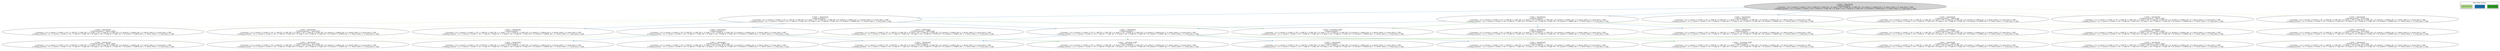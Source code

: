 strict digraph DiskGraph {
edge [colorscheme="paired12"]
nodesep=0.35;
subgraph cluster_graph {
color="white";
-9093250287361803736 [label="/\\ state = \"operational\"\n/\\ selected_product = \"\"\n/\\ customers = [c1 |-> [assets |-> [credit |-> (25 :> 2 @@ 50 :> 2 @@ 100 :> 2), bank |-> (25 :> 0 @@ 50 :> 0 @@ 100 :> 0), product |-> [saffron_sky |-> 0, desert_white |-> 0, ocean_blue |-> 0]]]]\n/\\ vending_machines = [v1 |-> [assets |-> [credit |-> (25 :> 0 @@ 50 :> 0 @@ 100 :> 0), bank |-> (25 :> 0 @@ 50 :> 0 @@ 100 :> 0), product |-> [saffron_sky |-> 2, desert_white |-> 2, ocean_blue |-> 2]]]]",style = filled]
-9093250287361803736 -> 2109184254230051774 [label="",color="2",fontcolor="2"];
2109184254230051774 [label="/\\ state = \"operational\"\n/\\ selected_product = \"\"\n/\\ customers = [c1 |-> [assets |-> [credit |-> (25 :> 1 @@ 50 :> 2 @@ 100 :> 2), bank |-> (25 :> 0 @@ 50 :> 0 @@ 100 :> 0), product |-> [saffron_sky |-> 0, desert_white |-> 0, ocean_blue |-> 0]]]]\n/\\ vending_machines = [v1 |-> [assets |-> [credit |-> (25 :> 1 @@ 50 :> 0 @@ 100 :> 0), bank |-> (25 :> 0 @@ 50 :> 0 @@ 100 :> 0), product |-> [saffron_sky |-> 2, desert_white |-> 2, ocean_blue |-> 2]]]]"];
-9093250287361803736 -> -5355863519097581318 [label="",color="2",fontcolor="2"];
-5355863519097581318 [label="/\\ state = \"operational\"\n/\\ selected_product = \"\"\n/\\ customers = [c1 |-> [assets |-> [credit |-> (25 :> 2 @@ 50 :> 1 @@ 100 :> 2), bank |-> (25 :> 0 @@ 50 :> 0 @@ 100 :> 0), product |-> [saffron_sky |-> 0, desert_white |-> 0, ocean_blue |-> 0]]]]\n/\\ vending_machines = [v1 |-> [assets |-> [credit |-> (25 :> 0 @@ 50 :> 1 @@ 100 :> 0), bank |-> (25 :> 0 @@ 50 :> 0 @@ 100 :> 0), product |-> [saffron_sky |-> 2, desert_white |-> 2, ocean_blue |-> 2]]]]"];
2109184254230051774 -> -9146651465498397375 [label="",color="2",fontcolor="2"];
-9146651465498397375 [label="/\\ state = \"operational\"\n/\\ selected_product = \"\"\n/\\ customers = [c1 |-> [assets |-> [credit |-> (25 :> 0 @@ 50 :> 2 @@ 100 :> 2), bank |-> (25 :> 0 @@ 50 :> 0 @@ 100 :> 0), product |-> [saffron_sky |-> 0, desert_white |-> 0, ocean_blue |-> 0]]]]\n/\\ vending_machines = [v1 |-> [assets |-> [credit |-> (25 :> 2 @@ 50 :> 0 @@ 100 :> 0), bank |-> (25 :> 0 @@ 50 :> 0 @@ 100 :> 0), product |-> [saffron_sky |-> 2, desert_white |-> 2, ocean_blue |-> 2]]]]"];
-5355863519097581318 -> 2965405315435663724 [label="",color="2",fontcolor="2"];
2965405315435663724 [label="/\\ state = \"operational\"\n/\\ selected_product = \"\"\n/\\ customers = [c1 |-> [assets |-> [credit |-> (25 :> 1 @@ 50 :> 1 @@ 100 :> 2), bank |-> (25 :> 0 @@ 50 :> 0 @@ 100 :> 0), product |-> [saffron_sky |-> 0, desert_white |-> 0, ocean_blue |-> 0]]]]\n/\\ vending_machines = [v1 |-> [assets |-> [credit |-> (25 :> 1 @@ 50 :> 1 @@ 100 :> 0), bank |-> (25 :> 0 @@ 50 :> 0 @@ 100 :> 0), product |-> [saffron_sky |-> 2, desert_white |-> 2, ocean_blue |-> 2]]]]"];
-9093250287361803736 -> 8230863820597832466 [label="",color="2",fontcolor="2"];
8230863820597832466 [label="/\\ state = \"operational\"\n/\\ selected_product = \"\"\n/\\ customers = [c1 |-> [assets |-> [credit |-> (25 :> 2 @@ 50 :> 2 @@ 100 :> 1), bank |-> (25 :> 0 @@ 50 :> 0 @@ 100 :> 0), product |-> [saffron_sky |-> 0, desert_white |-> 0, ocean_blue |-> 0]]]]\n/\\ vending_machines = [v1 |-> [assets |-> [credit |-> (25 :> 0 @@ 50 :> 0 @@ 100 :> 1), bank |-> (25 :> 0 @@ 50 :> 0 @@ 100 :> 0), product |-> [saffron_sky |-> 2, desert_white |-> 2, ocean_blue |-> 2]]]]"];
2109184254230051774 -> 2965405315435663724 [label="",color="2",fontcolor="2"];
-9146651465498397375 -> -5371950483700523117 [label="",color="2",fontcolor="2"];
-5371950483700523117 [label="/\\ state = \"operational\"\n/\\ selected_product = \"\"\n/\\ customers = [c1 |-> [assets |-> [credit |-> (25 :> 0 @@ 50 :> 1 @@ 100 :> 2), bank |-> (25 :> 0 @@ 50 :> 0 @@ 100 :> 0), product |-> [saffron_sky |-> 0, desert_white |-> 0, ocean_blue |-> 0]]]]\n/\\ vending_machines = [v1 |-> [assets |-> [credit |-> (25 :> 2 @@ 50 :> 1 @@ 100 :> 0), bank |-> (25 :> 0 @@ 50 :> 0 @@ 100 :> 0), product |-> [saffron_sky |-> 2, desert_white |-> 2, ocean_blue |-> 2]]]]"];
2965405315435663724 -> -5371950483700523117 [label="",color="2",fontcolor="2"];
-5355863519097581318 -> 5477079221027510840 [label="",color="2",fontcolor="2"];
5477079221027510840 [label="/\\ state = \"operational\"\n/\\ selected_product = \"\"\n/\\ customers = [c1 |-> [assets |-> [credit |-> (25 :> 2 @@ 50 :> 0 @@ 100 :> 2), bank |-> (25 :> 0 @@ 50 :> 0 @@ 100 :> 0), product |-> [saffron_sky |-> 0, desert_white |-> 0, ocean_blue |-> 0]]]]\n/\\ vending_machines = [v1 |-> [assets |-> [credit |-> (25 :> 0 @@ 50 :> 2 @@ 100 :> 0), bank |-> (25 :> 0 @@ 50 :> 0 @@ 100 :> 0), product |-> [saffron_sky |-> 2, desert_white |-> 2, ocean_blue |-> 2]]]]"];
2109184254230051774 -> -1246654987334374780 [label="",color="2",fontcolor="2"];
-1246654987334374780 [label="/\\ state = \"operational\"\n/\\ selected_product = \"\"\n/\\ customers = [c1 |-> [assets |-> [credit |-> (25 :> 1 @@ 50 :> 2 @@ 100 :> 1), bank |-> (25 :> 0 @@ 50 :> 0 @@ 100 :> 0), product |-> [saffron_sky |-> 0, desert_white |-> 0, ocean_blue |-> 0]]]]\n/\\ vending_machines = [v1 |-> [assets |-> [credit |-> (25 :> 1 @@ 50 :> 0 @@ 100 :> 1), bank |-> (25 :> 0 @@ 50 :> 0 @@ 100 :> 0), product |-> [saffron_sky |-> 2, desert_white |-> 2, ocean_blue |-> 2]]]]"];
-9146651465498397375 -> 8279655673204368507 [label="",color="2",fontcolor="2"];
8279655673204368507 [label="/\\ state = \"operational\"\n/\\ selected_product = \"\"\n/\\ customers = [c1 |-> [assets |-> [credit |-> (25 :> 0 @@ 50 :> 2 @@ 100 :> 1), bank |-> (25 :> 0 @@ 50 :> 0 @@ 100 :> 0), product |-> [saffron_sky |-> 0, desert_white |-> 0, ocean_blue |-> 0]]]]\n/\\ vending_machines = [v1 |-> [assets |-> [credit |-> (25 :> 2 @@ 50 :> 0 @@ 100 :> 1), bank |-> (25 :> 0 @@ 50 :> 0 @@ 100 :> 0), product |-> [saffron_sky |-> 2, desert_white |-> 2, ocean_blue |-> 2]]]]"];
-9093250287361803736 -> -8269390746511554139 [label="",color="3",fontcolor="3"];
-8269390746511554139 [label="/\\ state = \"operational\"\n/\\ selected_product = \"saffron_sky\"\n/\\ customers = [c1 |-> [assets |-> [credit |-> (25 :> 2 @@ 50 :> 2 @@ 100 :> 2), bank |-> (25 :> 0 @@ 50 :> 0 @@ 100 :> 0), product |-> [saffron_sky |-> 0, desert_white |-> 0, ocean_blue |-> 0]]]]\n/\\ vending_machines = [v1 |-> [assets |-> [credit |-> (25 :> 0 @@ 50 :> 0 @@ 100 :> 0), bank |-> (25 :> 0 @@ 50 :> 0 @@ 100 :> 0), product |-> [saffron_sky |-> 2, desert_white |-> 2, ocean_blue |-> 2]]]]"];
2965405315435663724 -> -3420092054117901394 [label="",color="2",fontcolor="2"];
-3420092054117901394 [label="/\\ state = \"operational\"\n/\\ selected_product = \"\"\n/\\ customers = [c1 |-> [assets |-> [credit |-> (25 :> 1 @@ 50 :> 0 @@ 100 :> 2), bank |-> (25 :> 0 @@ 50 :> 0 @@ 100 :> 0), product |-> [saffron_sky |-> 0, desert_white |-> 0, ocean_blue |-> 0]]]]\n/\\ vending_machines = [v1 |-> [assets |-> [credit |-> (25 :> 1 @@ 50 :> 2 @@ 100 :> 0), bank |-> (25 :> 0 @@ 50 :> 0 @@ 100 :> 0), product |-> [saffron_sky |-> 2, desert_white |-> 2, ocean_blue |-> 2]]]]"];
2109184254230051774 -> 8633253895704726138 [label="",color="4",fontcolor="4"];
8633253895704726138 [label="/\\ state = \"returning_credit\"\n/\\ selected_product = \"\"\n/\\ customers = [c1 |-> [assets |-> [credit |-> (25 :> 2 @@ 50 :> 2 @@ 100 :> 2), bank |-> (25 :> 0 @@ 50 :> 0 @@ 100 :> 0), product |-> [saffron_sky |-> 0, desert_white |-> 0, ocean_blue |-> 0]]]]\n/\\ vending_machines = [v1 |-> [assets |-> [credit |-> (25 :> 0 @@ 50 :> 0 @@ 100 :> 0), bank |-> (25 :> 0 @@ 50 :> 0 @@ 100 :> 0), product |-> [saffron_sky |-> 2, desert_white |-> 2, ocean_blue |-> 2]]]]"];
2109184254230051774 -> 1276244928110315571 [label="",color="3",fontcolor="3"];
1276244928110315571 [label="/\\ state = \"operational\"\n/\\ selected_product = \"saffron_sky\"\n/\\ customers = [c1 |-> [assets |-> [credit |-> (25 :> 1 @@ 50 :> 2 @@ 100 :> 2), bank |-> (25 :> 0 @@ 50 :> 0 @@ 100 :> 0), product |-> [saffron_sky |-> 0, desert_white |-> 0, ocean_blue |-> 0]]]]\n/\\ vending_machines = [v1 |-> [assets |-> [credit |-> (25 :> 1 @@ 50 :> 0 @@ 100 :> 0), bank |-> (25 :> 0 @@ 50 :> 0 @@ 100 :> 0), product |-> [saffron_sky |-> 2, desert_white |-> 2, ocean_blue |-> 2]]]]"];
2965405315435663724 -> -2679480769275723690 [label="",color="2",fontcolor="2"];
-2679480769275723690 [label="/\\ state = \"operational\"\n/\\ selected_product = \"\"\n/\\ customers = [c1 |-> [assets |-> [credit |-> (25 :> 1 @@ 50 :> 1 @@ 100 :> 1), bank |-> (25 :> 0 @@ 50 :> 0 @@ 100 :> 0), product |-> [saffron_sky |-> 0, desert_white |-> 0, ocean_blue |-> 0]]]]\n/\\ vending_machines = [v1 |-> [assets |-> [credit |-> (25 :> 1 @@ 50 :> 1 @@ 100 :> 1), bank |-> (25 :> 0 @@ 50 :> 0 @@ 100 :> 0), product |-> [saffron_sky |-> 2, desert_white |-> 2, ocean_blue |-> 2]]]]"];
-9093250287361803736 -> 2109184254230051774 [label="",color="2",fontcolor="2"];
-9146651465498397375 -> -1493963345935283220 [label="",color="4",fontcolor="4"];
-1493963345935283220 [label="/\\ state = \"returning_credit\"\n/\\ selected_product = \"\"\n/\\ customers = [c1 |-> [assets |-> [credit |-> (25 :> 1 @@ 50 :> 2 @@ 100 :> 2), bank |-> (25 :> 0 @@ 50 :> 0 @@ 100 :> 0), product |-> [saffron_sky |-> 0, desert_white |-> 0, ocean_blue |-> 0]]]]\n/\\ vending_machines = [v1 |-> [assets |-> [credit |-> (25 :> 1 @@ 50 :> 0 @@ 100 :> 0), bank |-> (25 :> 0 @@ 50 :> 0 @@ 100 :> 0), product |-> [saffron_sky |-> 2, desert_white |-> 2, ocean_blue |-> 2]]]]"];
-5355863519097581318 -> 5069795897932153280 [label="",color="2",fontcolor="2"];
5069795897932153280 [label="/\\ state = \"operational\"\n/\\ selected_product = \"\"\n/\\ customers = [c1 |-> [assets |-> [credit |-> (25 :> 2 @@ 50 :> 1 @@ 100 :> 1), bank |-> (25 :> 0 @@ 50 :> 0 @@ 100 :> 0), product |-> [saffron_sky |-> 0, desert_white |-> 0, ocean_blue |-> 0]]]]\n/\\ vending_machines = [v1 |-> [assets |-> [credit |-> (25 :> 0 @@ 50 :> 1 @@ 100 :> 1), bank |-> (25 :> 0 @@ 50 :> 0 @@ 100 :> 0), product |-> [saffron_sky |-> 2, desert_white |-> 2, ocean_blue |-> 2]]]]"];
-9146651465498397375 -> -8222481021049043252 [label="",color="3",fontcolor="3"];
-8222481021049043252 [label="/\\ state = \"operational\"\n/\\ selected_product = \"saffron_sky\"\n/\\ customers = [c1 |-> [assets |-> [credit |-> (25 :> 0 @@ 50 :> 2 @@ 100 :> 2), bank |-> (25 :> 0 @@ 50 :> 0 @@ 100 :> 0), product |-> [saffron_sky |-> 0, desert_white |-> 0, ocean_blue |-> 0]]]]\n/\\ vending_machines = [v1 |-> [assets |-> [credit |-> (25 :> 2 @@ 50 :> 0 @@ 100 :> 0), bank |-> (25 :> 0 @@ 50 :> 0 @@ 100 :> 0), product |-> [saffron_sky |-> 2, desert_white |-> 2, ocean_blue |-> 2]]]]"];
-9093250287361803736 -> -5355863519097581318 [label="",color="2",fontcolor="2"];
2965405315435663724 -> 4876577226270662824 [label="",color="4",fontcolor="4"];
4876577226270662824 [label="/\\ state = \"returning_credit\"\n/\\ selected_product = \"\"\n/\\ customers = [c1 |-> [assets |-> [credit |-> (25 :> 2 @@ 50 :> 1 @@ 100 :> 2), bank |-> (25 :> 0 @@ 50 :> 0 @@ 100 :> 0), product |-> [saffron_sky |-> 0, desert_white |-> 0, ocean_blue |-> 0]]]]\n/\\ vending_machines = [v1 |-> [assets |-> [credit |-> (25 :> 0 @@ 50 :> 1 @@ 100 :> 0), bank |-> (25 :> 0 @@ 50 :> 0 @@ 100 :> 0), product |-> [saffron_sky |-> 2, desert_white |-> 2, ocean_blue |-> 2]]]]"];
2109184254230051774 -> -9146651465498397375 [label="",color="2",fontcolor="2"];
-9093250287361803736 -> 8230863820597832466 [label="",color="2",fontcolor="2"];
-9146651465498397375 -> -5371950483700523117 [label="",color="2",fontcolor="2"];
-5355863519097581318 -> 8633253895704726138 [label="",color="4",fontcolor="4"];
-9093250287361803736 -> -8269390746511554139 [label="",color="3",fontcolor="3"];
2109184254230051774 -> 2965405315435663724 [label="",color="2",fontcolor="2"];
2965405315435663724 -> -1493963345935283220 [label="",color="4",fontcolor="4"];
2109184254230051774 -> -1246654987334374780 [label="",color="2",fontcolor="2"];
-9093250287361803736 -> 2109184254230051774 [label="",color="2",fontcolor="2"];
2109184254230051774 -> 8633253895704726138 [label="",color="4",fontcolor="4"];
-5355863519097581318 -> -5089252954349411465 [label="",color="3",fontcolor="3"];
-5089252954349411465 [label="/\\ state = \"operational\"\n/\\ selected_product = \"saffron_sky\"\n/\\ customers = [c1 |-> [assets |-> [credit |-> (25 :> 2 @@ 50 :> 1 @@ 100 :> 2), bank |-> (25 :> 0 @@ 50 :> 0 @@ 100 :> 0), product |-> [saffron_sky |-> 0, desert_white |-> 0, ocean_blue |-> 0]]]]\n/\\ vending_machines = [v1 |-> [assets |-> [credit |-> (25 :> 0 @@ 50 :> 1 @@ 100 :> 0), bank |-> (25 :> 0 @@ 50 :> 0 @@ 100 :> 0), product |-> [saffron_sky |-> 2, desert_white |-> 2, ocean_blue |-> 2]]]]"];
-9146651465498397375 -> 8279655673204368507 [label="",color="2",fontcolor="2"];
2109184254230051774 -> 1276244928110315571 [label="",color="3",fontcolor="3"];
-9093250287361803736 -> -5355863519097581318 [label="",color="2",fontcolor="2"];
2965405315435663724 -> 2725888934479094497 [label="",color="3",fontcolor="3"];
2725888934479094497 [label="/\\ state = \"operational\"\n/\\ selected_product = \"saffron_sky\"\n/\\ customers = [c1 |-> [assets |-> [credit |-> (25 :> 1 @@ 50 :> 1 @@ 100 :> 2), bank |-> (25 :> 0 @@ 50 :> 0 @@ 100 :> 0), product |-> [saffron_sky |-> 0, desert_white |-> 0, ocean_blue |-> 0]]]]\n/\\ vending_machines = [v1 |-> [assets |-> [credit |-> (25 :> 1 @@ 50 :> 1 @@ 100 :> 0), bank |-> (25 :> 0 @@ 50 :> 0 @@ 100 :> 0), product |-> [saffron_sky |-> 2, desert_white |-> 2, ocean_blue |-> 2]]]]"];
-9093250287361803736 -> 8230863820597832466 [label="",color="2",fontcolor="2"];
-5355863519097581318 -> 2965405315435663724 [label="",color="2",fontcolor="2"];
-9146651465498397375 -> -1493963345935283220 [label="",color="4",fontcolor="4"];
2109184254230051774 -> -9146651465498397375 [label="",color="2",fontcolor="2"];
2965405315435663724 -> -5371950483700523117 [label="",color="2",fontcolor="2"];
-9093250287361803736 -> -8269390746511554139 [label="",color="3",fontcolor="3"];
-5355863519097581318 -> 5477079221027510840 [label="",color="2",fontcolor="2"];
-9146651465498397375 -> -8222481021049043252 [label="",color="3",fontcolor="3"];
-9093250287361803736 -> 2109184254230051774 [label="",color="2",fontcolor="2"];
2965405315435663724 -> -3420092054117901394 [label="",color="2",fontcolor="2"];
-5355863519097581318 -> 5069795897932153280 [label="",color="2",fontcolor="2"];
-9146651465498397375 -> -5371950483700523117 [label="",color="2",fontcolor="2"];
2109184254230051774 -> 2965405315435663724 [label="",color="2",fontcolor="2"];
-5355863519097581318 -> 8633253895704726138 [label="",color="4",fontcolor="4"];
2965405315435663724 -> -2679480769275723690 [label="",color="2",fontcolor="2"];
2109184254230051774 -> -1246654987334374780 [label="",color="2",fontcolor="2"];
-9093250287361803736 -> -5355863519097581318 [label="",color="2",fontcolor="2"];
-9146651465498397375 -> 8279655673204368507 [label="",color="2",fontcolor="2"];
2965405315435663724 -> 4876577226270662824 [label="",color="4",fontcolor="4"];
2109184254230051774 -> 8633253895704726138 [label="",color="4",fontcolor="4"];
-5355863519097581318 -> -5089252954349411465 [label="",color="3",fontcolor="3"];
-9146651465498397375 -> -1493963345935283220 [label="",color="4",fontcolor="4"];
2109184254230051774 -> 1276244928110315571 [label="",color="3",fontcolor="3"];
-5355863519097581318 -> 2965405315435663724 [label="",color="2",fontcolor="2"];
2965405315435663724 -> -1493963345935283220 [label="",color="4",fontcolor="4"];
-9093250287361803736 -> 8230863820597832466 [label="",color="2",fontcolor="2"];
-9146651465498397375 -> -8222481021049043252 [label="",color="3",fontcolor="3"];
2109184254230051774 -> -9146651465498397375 [label="",color="2",fontcolor="2"];
2965405315435663724 -> 2725888934479094497 [label="",color="3",fontcolor="3"];
-5355863519097581318 -> 5477079221027510840 [label="",color="2",fontcolor="2"];
-9093250287361803736 -> 5234848858418853739 [label="",color="3",fontcolor="3"];
5234848858418853739 [label="/\\ state = \"operational\"\n/\\ selected_product = \"desert_white\"\n/\\ customers = [c1 |-> [assets |-> [credit |-> (25 :> 2 @@ 50 :> 2 @@ 100 :> 2), bank |-> (25 :> 0 @@ 50 :> 0 @@ 100 :> 0), product |-> [saffron_sky |-> 0, desert_white |-> 0, ocean_blue |-> 0]]]]\n/\\ vending_machines = [v1 |-> [assets |-> [credit |-> (25 :> 0 @@ 50 :> 0 @@ 100 :> 0), bank |-> (25 :> 0 @@ 50 :> 0 @@ 100 :> 0), product |-> [saffron_sky |-> 2, desert_white |-> 2, ocean_blue |-> 2]]]]"];
2109184254230051774 -> 2965405315435663724 [label="",color="2",fontcolor="2"];
-9093250287361803736 -> 2109184254230051774 [label="",color="2",fontcolor="2"];
-5355863519097581318 -> 5069795897932153280 [label="",color="2",fontcolor="2"];
2965405315435663724 -> -5371950483700523117 [label="",color="2",fontcolor="2"];
-9146651465498397375 -> -5371950483700523117 [label="",color="2",fontcolor="2"];
-5355863519097581318 -> 8633253895704726138 [label="",color="4",fontcolor="4"];
-9093250287361803736 -> -5355863519097581318 [label="",color="2",fontcolor="2"];
2109184254230051774 -> -1246654987334374780 [label="",color="2",fontcolor="2"];
-5355863519097581318 -> -5089252954349411465 [label="",color="3",fontcolor="3"];
-9146651465498397375 -> 8279655673204368507 [label="",color="2",fontcolor="2"];
2965405315435663724 -> -3420092054117901394 [label="",color="2",fontcolor="2"];
-5355863519097581318 -> 2965405315435663724 [label="",color="2",fontcolor="2"];
2109184254230051774 -> 8633253895704726138 [label="",color="4",fontcolor="4"];
-9093250287361803736 -> 8230863820597832466 [label="",color="2",fontcolor="2"];
-5355863519097581318 -> 5477079221027510840 [label="",color="2",fontcolor="2"];
2965405315435663724 -> -2679480769275723690 [label="",color="2",fontcolor="2"];
-9146651465498397375 -> -1493963345935283220 [label="",color="4",fontcolor="4"];
-5355863519097581318 -> 5069795897932153280 [label="",color="2",fontcolor="2"];
-9093250287361803736 -> 5234848858418853739 [label="",color="3",fontcolor="3"];
2109184254230051774 -> -3157320615254018307 [label="",color="3",fontcolor="3"];
-3157320615254018307 [label="/\\ state = \"operational\"\n/\\ selected_product = \"desert_white\"\n/\\ customers = [c1 |-> [assets |-> [credit |-> (25 :> 1 @@ 50 :> 2 @@ 100 :> 2), bank |-> (25 :> 0 @@ 50 :> 0 @@ 100 :> 0), product |-> [saffron_sky |-> 0, desert_white |-> 0, ocean_blue |-> 0]]]]\n/\\ vending_machines = [v1 |-> [assets |-> [credit |-> (25 :> 1 @@ 50 :> 0 @@ 100 :> 0), bank |-> (25 :> 0 @@ 50 :> 0 @@ 100 :> 0), product |-> [saffron_sky |-> 2, desert_white |-> 2, ocean_blue |-> 2]]]]"];
-9093250287361803736 -> 2109184254230051774 [label="",color="2",fontcolor="2"];
-9146651465498397375 -> 5222823939668441090 [label="",color="3",fontcolor="3"];
5222823939668441090 [label="/\\ state = \"operational\"\n/\\ selected_product = \"desert_white\"\n/\\ customers = [c1 |-> [assets |-> [credit |-> (25 :> 0 @@ 50 :> 2 @@ 100 :> 2), bank |-> (25 :> 0 @@ 50 :> 0 @@ 100 :> 0), product |-> [saffron_sky |-> 0, desert_white |-> 0, ocean_blue |-> 0]]]]\n/\\ vending_machines = [v1 |-> [assets |-> [credit |-> (25 :> 2 @@ 50 :> 0 @@ 100 :> 0), bank |-> (25 :> 0 @@ 50 :> 0 @@ 100 :> 0), product |-> [saffron_sky |-> 2, desert_white |-> 2, ocean_blue |-> 2]]]]"];
-5355863519097581318 -> 8633253895704726138 [label="",color="4",fontcolor="4"];
2965405315435663724 -> 4876577226270662824 [label="",color="4",fontcolor="4"];
2109184254230051774 -> -9146651465498397375 [label="",color="2",fontcolor="2"];
2965405315435663724 -> -1493963345935283220 [label="",color="4",fontcolor="4"];
-5355863519097581318 -> 8991301167347244473 [label="",color="3",fontcolor="3"];
8991301167347244473 [label="/\\ state = \"operational\"\n/\\ selected_product = \"desert_white\"\n/\\ customers = [c1 |-> [assets |-> [credit |-> (25 :> 2 @@ 50 :> 1 @@ 100 :> 2), bank |-> (25 :> 0 @@ 50 :> 0 @@ 100 :> 0), product |-> [saffron_sky |-> 0, desert_white |-> 0, ocean_blue |-> 0]]]]\n/\\ vending_machines = [v1 |-> [assets |-> [credit |-> (25 :> 0 @@ 50 :> 1 @@ 100 :> 0), bank |-> (25 :> 0 @@ 50 :> 0 @@ 100 :> 0), product |-> [saffron_sky |-> 2, desert_white |-> 2, ocean_blue |-> 2]]]]"];
2965405315435663724 -> 2725888934479094497 [label="",color="3",fontcolor="3"];
-9146651465498397375 -> -5371950483700523117 [label="",color="2",fontcolor="2"];
-9093250287361803736 -> -5355863519097581318 [label="",color="2",fontcolor="2"];
2109184254230051774 -> 2965405315435663724 [label="",color="2",fontcolor="2"];
-5355863519097581318 -> 2965405315435663724 [label="",color="2",fontcolor="2"];
2965405315435663724 -> -5371950483700523117 [label="",color="2",fontcolor="2"];
-9093250287361803736 -> 8230863820597832466 [label="",color="2",fontcolor="2"];
-5355863519097581318 -> 5477079221027510840 [label="",color="2",fontcolor="2"];
2965405315435663724 -> -3420092054117901394 [label="",color="2",fontcolor="2"];
-9146651465498397375 -> 8279655673204368507 [label="",color="2",fontcolor="2"];
2109184254230051774 -> -1246654987334374780 [label="",color="2",fontcolor="2"];
-5355863519097581318 -> 5069795897932153280 [label="",color="2",fontcolor="2"];
2109184254230051774 -> 8633253895704726138 [label="",color="4",fontcolor="4"];
-9093250287361803736 -> 5234848858418853739 [label="",color="3",fontcolor="3"];
2965405315435663724 -> -2679480769275723690 [label="",color="2",fontcolor="2"];
2109184254230051774 -> -3157320615254018307 [label="",color="3",fontcolor="3"];
-9146651465498397375 -> -1493963345935283220 [label="",color="4",fontcolor="4"];
2109184254230051774 -> -9146651465498397375 [label="",color="2",fontcolor="2"];
2965405315435663724 -> 4876577226270662824 [label="",color="4",fontcolor="4"];
-9093250287361803736 -> 2109184254230051774 [label="",color="2",fontcolor="2"];
-5355863519097581318 -> 8633253895704726138 [label="",color="4",fontcolor="4"];
2965405315435663724 -> -1493963345935283220 [label="",color="4",fontcolor="4"];
2109184254230051774 -> 2965405315435663724 [label="",color="2",fontcolor="2"];
-9146651465498397375 -> 5222823939668441090 [label="",color="3",fontcolor="3"];
-9093250287361803736 -> -5355863519097581318 [label="",color="2",fontcolor="2"];
-5355863519097581318 -> 8991301167347244473 [label="",color="3",fontcolor="3"];
2965405315435663724 -> -2284276999781901265 [label="",color="3",fontcolor="3"];
-2284276999781901265 [label="/\\ state = \"operational\"\n/\\ selected_product = \"desert_white\"\n/\\ customers = [c1 |-> [assets |-> [credit |-> (25 :> 1 @@ 50 :> 1 @@ 100 :> 2), bank |-> (25 :> 0 @@ 50 :> 0 @@ 100 :> 0), product |-> [saffron_sky |-> 0, desert_white |-> 0, ocean_blue |-> 0]]]]\n/\\ vending_machines = [v1 |-> [assets |-> [credit |-> (25 :> 1 @@ 50 :> 1 @@ 100 :> 0), bank |-> (25 :> 0 @@ 50 :> 0 @@ 100 :> 0), product |-> [saffron_sky |-> 2, desert_white |-> 2, ocean_blue |-> 2]]]]"];
2109184254230051774 -> -1246654987334374780 [label="",color="2",fontcolor="2"];
-5355863519097581318 -> 2965405315435663724 [label="",color="2",fontcolor="2"];
-9093250287361803736 -> 8230863820597832466 [label="",color="2",fontcolor="2"];
2965405315435663724 -> -5371950483700523117 [label="",color="2",fontcolor="2"];
-9146651465498397375 -> -5371950483700523117 [label="",color="2",fontcolor="2"];
2109184254230051774 -> 8633253895704726138 [label="",color="4",fontcolor="4"];
-9093250287361803736 -> -7893153241757756499 [label="",color="3",fontcolor="3"];
-7893153241757756499 [label="/\\ state = \"operational\"\n/\\ selected_product = \"ocean_blue\"\n/\\ customers = [c1 |-> [assets |-> [credit |-> (25 :> 2 @@ 50 :> 2 @@ 100 :> 2), bank |-> (25 :> 0 @@ 50 :> 0 @@ 100 :> 0), product |-> [saffron_sky |-> 0, desert_white |-> 0, ocean_blue |-> 0]]]]\n/\\ vending_machines = [v1 |-> [assets |-> [credit |-> (25 :> 0 @@ 50 :> 0 @@ 100 :> 0), bank |-> (25 :> 0 @@ 50 :> 0 @@ 100 :> 0), product |-> [saffron_sky |-> 2, desert_white |-> 2, ocean_blue |-> 2]]]]"];
-9146651465498397375 -> 8279655673204368507 [label="",color="2",fontcolor="2"];
2965405315435663724 -> -3420092054117901394 [label="",color="2",fontcolor="2"];
-5355863519097581318 -> 5477079221027510840 [label="",color="2",fontcolor="2"];
-9146651465498397375 -> -1493963345935283220 [label="",color="4",fontcolor="4"];
-5355863519097581318 -> 5069795897932153280 [label="",color="2",fontcolor="2"];
2109184254230051774 -> -3157320615254018307 [label="",color="3",fontcolor="3"];
-9146651465498397375 -> 5222823939668441090 [label="",color="3",fontcolor="3"];
2965405315435663724 -> -2679480769275723690 [label="",color="2",fontcolor="2"];
-5355863519097581318 -> 8633253895704726138 [label="",color="4",fontcolor="4"];
-9146651465498397375 -> -5371950483700523117 [label="",color="2",fontcolor="2"];
2109184254230051774 -> -9146651465498397375 [label="",color="2",fontcolor="2"];
-5355863519097581318 -> 8991301167347244473 [label="",color="3",fontcolor="3"];
2965405315435663724 -> 4876577226270662824 [label="",color="4",fontcolor="4"];
-9146651465498397375 -> 8279655673204368507 [label="",color="2",fontcolor="2"];
2109184254230051774 -> 2965405315435663724 [label="",color="2",fontcolor="2"];
-5355863519097581318 -> 2965405315435663724 [label="",color="2",fontcolor="2"];
2965405315435663724 -> -1493963345935283220 [label="",color="4",fontcolor="4"];
-9146651465498397375 -> -1493963345935283220 [label="",color="4",fontcolor="4"];
-9146651465498397375 -> -7878138196369630012 [label="",color="3",fontcolor="3"];
-7878138196369630012 [label="/\\ state = \"operational\"\n/\\ selected_product = \"ocean_blue\"\n/\\ customers = [c1 |-> [assets |-> [credit |-> (25 :> 0 @@ 50 :> 2 @@ 100 :> 2), bank |-> (25 :> 0 @@ 50 :> 0 @@ 100 :> 0), product |-> [saffron_sky |-> 0, desert_white |-> 0, ocean_blue |-> 0]]]]\n/\\ vending_machines = [v1 |-> [assets |-> [credit |-> (25 :> 2 @@ 50 :> 0 @@ 100 :> 0), bank |-> (25 :> 0 @@ 50 :> 0 @@ 100 :> 0), product |-> [saffron_sky |-> 2, desert_white |-> 2, ocean_blue |-> 2]]]]"];
2965405315435663724 -> -2284276999781901265 [label="",color="3",fontcolor="3"];
2109184254230051774 -> -1246654987334374780 [label="",color="2",fontcolor="2"];
-5355863519097581318 -> 5477079221027510840 [label="",color="2",fontcolor="2"];
2965405315435663724 -> -5371950483700523117 [label="",color="2",fontcolor="2"];
-5355863519097581318 -> 5069795897932153280 [label="",color="2",fontcolor="2"];
2965405315435663724 -> -3420092054117901394 [label="",color="2",fontcolor="2"];
2965405315435663724 -> -2679480769275723690 [label="",color="2",fontcolor="2"];
2965405315435663724 -> 4876577226270662824 [label="",color="4",fontcolor="4"];
2109184254230051774 -> 8633253895704726138 [label="",color="4",fontcolor="4"];
-5355863519097581318 -> 8633253895704726138 [label="",color="4",fontcolor="4"];
2965405315435663724 -> -1493963345935283220 [label="",color="4",fontcolor="4"];
-5355863519097581318 -> -6478553986140079745 [label="",color="3",fontcolor="3"];
-6478553986140079745 [label="/\\ state = \"operational\"\n/\\ selected_product = \"ocean_blue\"\n/\\ customers = [c1 |-> [assets |-> [credit |-> (25 :> 2 @@ 50 :> 1 @@ 100 :> 2), bank |-> (25 :> 0 @@ 50 :> 0 @@ 100 :> 0), product |-> [saffron_sky |-> 0, desert_white |-> 0, ocean_blue |-> 0]]]]\n/\\ vending_machines = [v1 |-> [assets |-> [credit |-> (25 :> 0 @@ 50 :> 1 @@ 100 :> 0), bank |-> (25 :> 0 @@ 50 :> 0 @@ 100 :> 0), product |-> [saffron_sky |-> 2, desert_white |-> 2, ocean_blue |-> 2]]]]"];
2109184254230051774 -> 1080573774998295099 [label="",color="3",fontcolor="3"];
1080573774998295099 [label="/\\ state = \"operational\"\n/\\ selected_product = \"ocean_blue\"\n/\\ customers = [c1 |-> [assets |-> [credit |-> (25 :> 1 @@ 50 :> 2 @@ 100 :> 2), bank |-> (25 :> 0 @@ 50 :> 0 @@ 100 :> 0), product |-> [saffron_sky |-> 0, desert_white |-> 0, ocean_blue |-> 0]]]]\n/\\ vending_machines = [v1 |-> [assets |-> [credit |-> (25 :> 1 @@ 50 :> 0 @@ 100 :> 0), bank |-> (25 :> 0 @@ 50 :> 0 @@ 100 :> 0), product |-> [saffron_sky |-> 2, desert_white |-> 2, ocean_blue |-> 2]]]]"];
2965405315435663724 -> -2284276999781901265 [label="",color="3",fontcolor="3"];
2965405315435663724 -> -5371950483700523117 [label="",color="2",fontcolor="2"];
2965405315435663724 -> -3420092054117901394 [label="",color="2",fontcolor="2"];
2965405315435663724 -> -2679480769275723690 [label="",color="2",fontcolor="2"];
2965405315435663724 -> 4876577226270662824 [label="",color="4",fontcolor="4"];
2965405315435663724 -> -1493963345935283220 [label="",color="4",fontcolor="4"];
2965405315435663724 -> 4223417215611042025 [label="",color="3",fontcolor="3"];
4223417215611042025 [label="/\\ state = \"operational\"\n/\\ selected_product = \"ocean_blue\"\n/\\ customers = [c1 |-> [assets |-> [credit |-> (25 :> 1 @@ 50 :> 1 @@ 100 :> 2), bank |-> (25 :> 0 @@ 50 :> 0 @@ 100 :> 0), product |-> [saffron_sky |-> 0, desert_white |-> 0, ocean_blue |-> 0]]]]\n/\\ vending_machines = [v1 |-> [assets |-> [credit |-> (25 :> 1 @@ 50 :> 1 @@ 100 :> 0), bank |-> (25 :> 0 @@ 50 :> 0 @@ 100 :> 0), product |-> [saffron_sky |-> 2, desert_white |-> 2, ocean_blue |-> 2]]]]"];
{rank = same; -9093250287361803736;}
{rank = same; -5355863519097581318;2109184254230051774;}
{rank = same; -9146651465498397375;2965405315435663724;}
}
subgraph cluster_legend {graph[style=bold];label = "Next State Actions" style="solid"
node [ labeljust="l",colorscheme="paired12",style=filled,shape=record ]
ReturnCredit [label="ReturnCredit",fillcolor=4]
InsertCredit [label="InsertCredit",fillcolor=2]
SelectProduct [label="SelectProduct",fillcolor=3]
}}